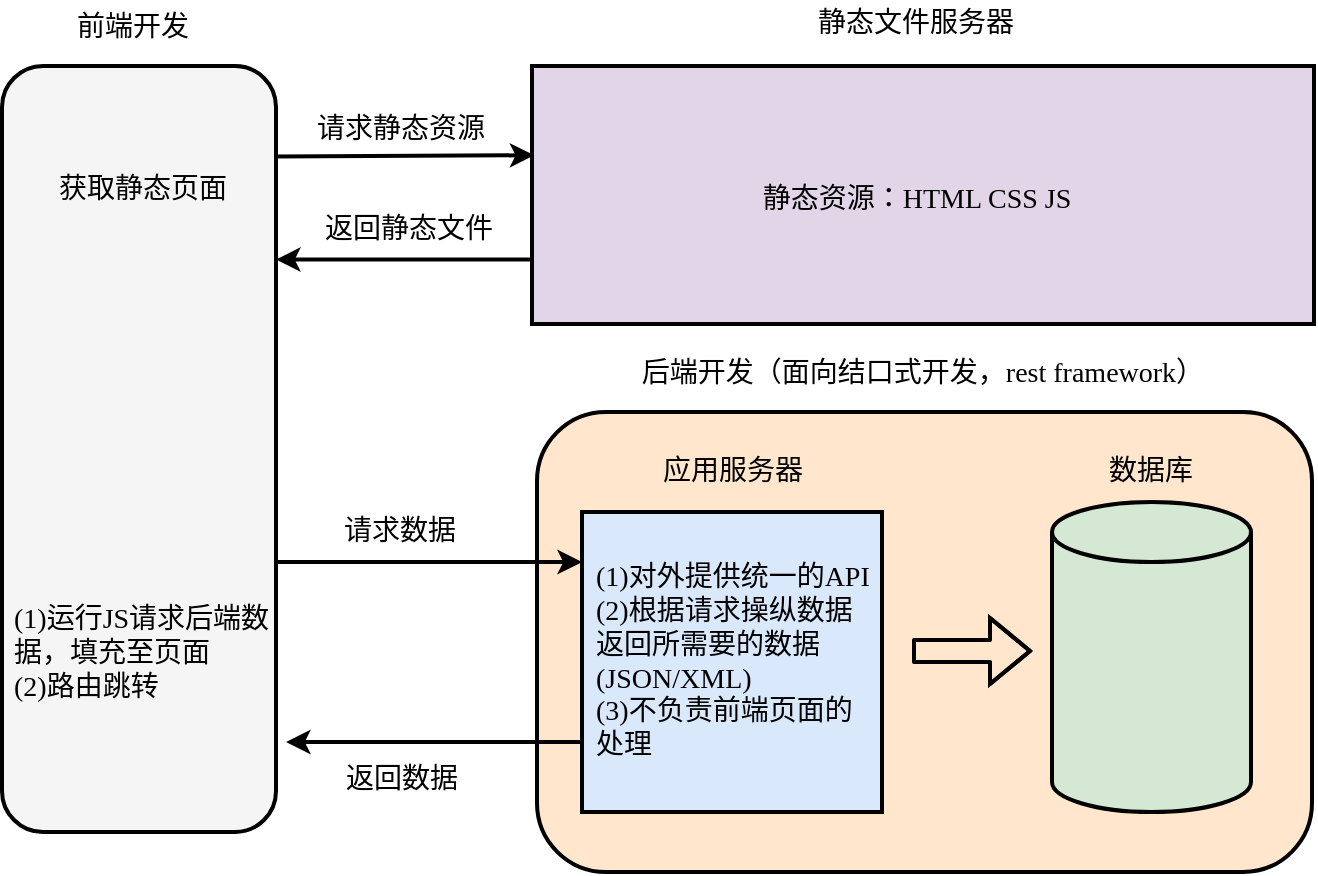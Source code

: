 <mxfile version="13.8.0" type="github">
  <diagram id="fPQPxZYEsqGLl3HqsfFE" name="Page-1">
    <mxGraphModel dx="920" dy="559" grid="0" gridSize="10" guides="1" tooltips="1" connect="1" arrows="1" fold="1" page="1" pageScale="1" pageWidth="827" pageHeight="1169" math="0" shadow="0">
      <root>
        <mxCell id="0" />
        <mxCell id="1" parent="0" />
        <mxCell id="ns1oeiQXSgTKByQ-53IY-16" value="" style="rounded=1;whiteSpace=wrap;html=1;strokeWidth=2;fontSize=14;fillColor=#ffe6cc;fontFamily=Lucida Console;" vertex="1" parent="1">
          <mxGeometry x="327.5" y="443" width="387.5" height="230" as="geometry" />
        </mxCell>
        <mxCell id="ns1oeiQXSgTKByQ-53IY-12" style="edgeStyle=orthogonalEdgeStyle;rounded=0;orthogonalLoop=1;jettySize=auto;html=1;exitX=1;exitY=0.25;exitDx=0;exitDy=0;entryX=0;entryY=0.167;entryDx=0;entryDy=0;entryPerimeter=0;strokeWidth=2;fontSize=14;fontFamily=Lucida Console;" edge="1" parent="1" source="ns1oeiQXSgTKByQ-53IY-1" target="ns1oeiQXSgTKByQ-53IY-4">
          <mxGeometry relative="1" as="geometry">
            <Array as="points">
              <mxPoint x="195" y="518" />
              <mxPoint x="195" y="518" />
            </Array>
          </mxGeometry>
        </mxCell>
        <mxCell id="ns1oeiQXSgTKByQ-53IY-1" value="" style="rounded=1;whiteSpace=wrap;html=1;strokeWidth=2;fillColor=#f5f5f5;fontColor=#333333;fontFamily=Lucida Console;" vertex="1" parent="1">
          <mxGeometry x="60" y="270" width="137" height="383" as="geometry" />
        </mxCell>
        <mxCell id="ns1oeiQXSgTKByQ-53IY-2" value="前端开发" style="text;html=1;strokeColor=none;fillColor=none;align=center;verticalAlign=middle;whiteSpace=wrap;rounded=0;strokeWidth=1;fontSize=14;fontFamily=Lucida Console;" vertex="1" parent="1">
          <mxGeometry x="83" y="241" width="85" height="20" as="geometry" />
        </mxCell>
        <mxCell id="ns1oeiQXSgTKByQ-53IY-14" style="edgeStyle=orthogonalEdgeStyle;rounded=0;orthogonalLoop=1;jettySize=auto;html=1;exitX=0;exitY=0.75;exitDx=0;exitDy=0;strokeWidth=2;fontSize=14;fontFamily=Lucida Console;" edge="1" parent="1" source="ns1oeiQXSgTKByQ-53IY-4">
          <mxGeometry relative="1" as="geometry">
            <mxPoint x="202" y="608" as="targetPoint" />
            <Array as="points">
              <mxPoint x="350" y="608" />
            </Array>
          </mxGeometry>
        </mxCell>
        <mxCell id="ns1oeiQXSgTKByQ-53IY-4" value="" style="rounded=0;whiteSpace=wrap;html=1;strokeWidth=2;fontSize=14;fillColor=#dae8fc;fontFamily=Lucida Console;" vertex="1" parent="1">
          <mxGeometry x="350" y="493" width="150" height="150" as="geometry" />
        </mxCell>
        <mxCell id="ns1oeiQXSgTKByQ-53IY-6" value="应用服务器" style="text;html=1;strokeColor=none;fillColor=none;align=center;verticalAlign=middle;whiteSpace=wrap;rounded=0;strokeWidth=1;fontSize=14;fontFamily=Lucida Console;" vertex="1" parent="1">
          <mxGeometry x="382.5" y="463" width="85" height="20" as="geometry" />
        </mxCell>
        <mxCell id="ns1oeiQXSgTKByQ-53IY-9" value="" style="shape=cylinder3;whiteSpace=wrap;html=1;boundedLbl=1;backgroundOutline=1;size=15;strokeWidth=2;fontSize=14;fillColor=#d5e8d4;fontFamily=Lucida Console;" vertex="1" parent="1">
          <mxGeometry x="585" y="488" width="99.5" height="155" as="geometry" />
        </mxCell>
        <mxCell id="ns1oeiQXSgTKByQ-53IY-10" value="数据库" style="text;html=1;strokeColor=none;fillColor=none;align=center;verticalAlign=middle;whiteSpace=wrap;rounded=0;strokeWidth=1;fontSize=14;fontFamily=Lucida Console;" vertex="1" parent="1">
          <mxGeometry x="592.25" y="463" width="85" height="20" as="geometry" />
        </mxCell>
        <mxCell id="ns1oeiQXSgTKByQ-53IY-13" value="请求数据" style="text;html=1;strokeColor=none;fillColor=none;align=center;verticalAlign=middle;whiteSpace=wrap;rounded=0;fontSize=14;fontFamily=Lucida Console;" vertex="1" parent="1">
          <mxGeometry x="214" y="493" width="90" height="20" as="geometry" />
        </mxCell>
        <mxCell id="ns1oeiQXSgTKByQ-53IY-15" value="返回数据" style="text;html=1;strokeColor=none;fillColor=none;align=left;verticalAlign=middle;whiteSpace=wrap;rounded=0;fontSize=14;perimeterSpacing=0;spacingBottom=0;fontFamily=Lucida Console;" vertex="1" parent="1">
          <mxGeometry x="230.25" y="611" width="66" height="32" as="geometry" />
        </mxCell>
        <mxCell id="ns1oeiQXSgTKByQ-53IY-17" value="后端开发（面向结口式开发，rest framework）" style="text;html=1;strokeColor=none;fillColor=none;align=center;verticalAlign=middle;whiteSpace=wrap;rounded=0;strokeWidth=1;fontSize=14;fontFamily=Lucida Console;" vertex="1" parent="1">
          <mxGeometry x="346.88" y="414" width="347.25" height="20" as="geometry" />
        </mxCell>
        <mxCell id="ns1oeiQXSgTKByQ-53IY-18" value="(1)对外提供统一的API&lt;br&gt;(2)根据请求操纵数据返回所需要的数据(JSON/XML)&lt;br&gt;(3)不负责前端页面的处理" style="text;html=1;strokeColor=none;fillColor=none;align=left;verticalAlign=middle;whiteSpace=wrap;rounded=0;fontSize=14;spacingTop=0;fontFamily=Lucida Console;" vertex="1" parent="1">
          <mxGeometry x="355" y="508" width="140" height="120" as="geometry" />
        </mxCell>
        <mxCell id="ns1oeiQXSgTKByQ-53IY-29" value="" style="shape=flexArrow;endArrow=classic;html=1;strokeWidth=2;fontFamily=Lucida Console;fontSize=14;" edge="1" parent="1">
          <mxGeometry width="50" height="50" relative="1" as="geometry">
            <mxPoint x="515" y="562.5" as="sourcePoint" />
            <mxPoint x="575" y="562.5" as="targetPoint" />
            <Array as="points">
              <mxPoint x="548" y="562.5" />
            </Array>
          </mxGeometry>
        </mxCell>
        <mxCell id="ns1oeiQXSgTKByQ-53IY-30" value="获取静态页面" style="text;html=1;strokeColor=none;fillColor=none;align=center;verticalAlign=middle;whiteSpace=wrap;rounded=0;fontFamily=Lucida Console;fontSize=14;" vertex="1" parent="1">
          <mxGeometry x="72.5" y="312" width="115" height="39" as="geometry" />
        </mxCell>
        <mxCell id="ns1oeiQXSgTKByQ-53IY-37" style="edgeStyle=orthogonalEdgeStyle;rounded=0;orthogonalLoop=1;jettySize=auto;html=1;exitX=0;exitY=0.75;exitDx=0;exitDy=0;strokeWidth=2;fontFamily=Lucida Console;fontSize=14;fontColor=#000000;" edge="1" parent="1" source="ns1oeiQXSgTKByQ-53IY-32">
          <mxGeometry relative="1" as="geometry">
            <mxPoint x="196.667" y="367" as="targetPoint" />
            <Array as="points">
              <mxPoint x="197" y="367" />
              <mxPoint x="197" y="367" />
            </Array>
          </mxGeometry>
        </mxCell>
        <mxCell id="ns1oeiQXSgTKByQ-53IY-32" value="" style="rounded=0;whiteSpace=wrap;html=1;strokeWidth=2;fontFamily=Lucida Console;fontSize=14;align=left;fillColor=#e1d5e7;" vertex="1" parent="1">
          <mxGeometry x="325" y="270" width="391" height="129" as="geometry" />
        </mxCell>
        <mxCell id="ns1oeiQXSgTKByQ-53IY-33" value="静态资源：HTML CSS JS" style="text;html=1;strokeColor=none;fillColor=none;align=center;verticalAlign=middle;whiteSpace=wrap;rounded=0;fontFamily=Lucida Console;fontSize=14;fontColor=#000000;" vertex="1" parent="1">
          <mxGeometry x="399" y="312" width="237" height="50" as="geometry" />
        </mxCell>
        <mxCell id="ns1oeiQXSgTKByQ-53IY-34" value="静态文件服务器" style="text;html=1;strokeColor=none;fillColor=none;align=center;verticalAlign=middle;whiteSpace=wrap;rounded=0;strokeWidth=1;fontSize=14;fontFamily=Lucida Console;" vertex="1" parent="1">
          <mxGeometry x="454.38" y="237" width="126.25" height="24" as="geometry" />
        </mxCell>
        <mxCell id="ns1oeiQXSgTKByQ-53IY-35" value="" style="endArrow=classic;html=1;strokeWidth=2;fontFamily=Lucida Console;fontSize=14;fontColor=#000000;exitX=0.997;exitY=0.118;exitDx=0;exitDy=0;exitPerimeter=0;entryX=0.003;entryY=0.346;entryDx=0;entryDy=0;entryPerimeter=0;" edge="1" parent="1" source="ns1oeiQXSgTKByQ-53IY-1" target="ns1oeiQXSgTKByQ-53IY-32">
          <mxGeometry width="50" height="50" relative="1" as="geometry">
            <mxPoint x="226" y="336" as="sourcePoint" />
            <mxPoint x="319" y="314" as="targetPoint" />
          </mxGeometry>
        </mxCell>
        <mxCell id="ns1oeiQXSgTKByQ-53IY-36" value="请求静态资源" style="text;html=1;strokeColor=none;fillColor=none;align=center;verticalAlign=middle;whiteSpace=wrap;rounded=0;fontFamily=Lucida Console;fontSize=14;fontColor=#000000;" vertex="1" parent="1">
          <mxGeometry x="208.5" y="292" width="101" height="20" as="geometry" />
        </mxCell>
        <mxCell id="ns1oeiQXSgTKByQ-53IY-38" value="返回静态文件" style="text;html=1;strokeColor=none;fillColor=none;align=center;verticalAlign=middle;whiteSpace=wrap;rounded=0;fontFamily=Lucida Console;fontSize=14;fontColor=#000000;" vertex="1" parent="1">
          <mxGeometry x="212.75" y="342" width="101" height="20" as="geometry" />
        </mxCell>
        <mxCell id="ns1oeiQXSgTKByQ-53IY-39" value="(1)运行JS请求后端数据，填充至页面&lt;br&gt;(2)路由跳转" style="text;html=1;strokeColor=none;fillColor=none;align=left;verticalAlign=middle;whiteSpace=wrap;rounded=0;fontFamily=Lucida Console;fontSize=14;fontColor=#000000;" vertex="1" parent="1">
          <mxGeometry x="63.5" y="535" width="131.5" height="57" as="geometry" />
        </mxCell>
      </root>
    </mxGraphModel>
  </diagram>
</mxfile>
